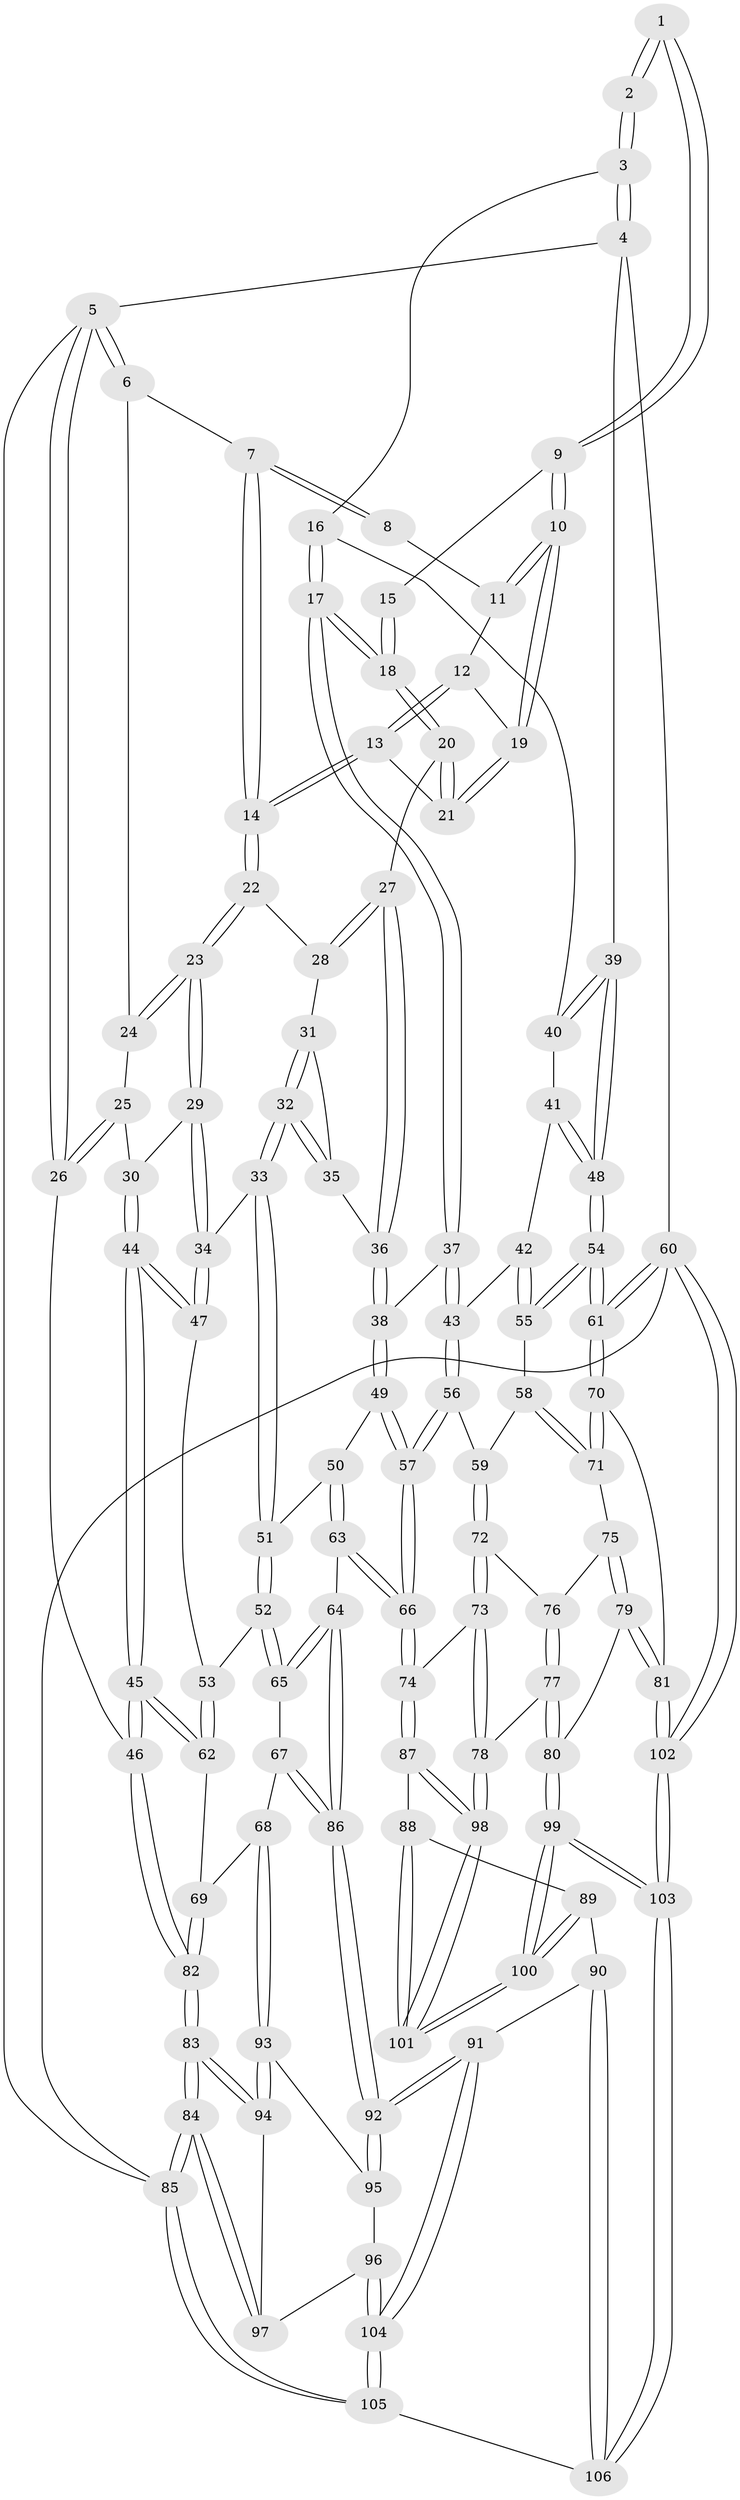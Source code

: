 // Generated by graph-tools (version 1.1) at 2025/11/02/27/25 16:11:59]
// undirected, 106 vertices, 262 edges
graph export_dot {
graph [start="1"]
  node [color=gray90,style=filled];
  1 [pos="+0.6898628599293555+0"];
  2 [pos="+0.804020120020204+0"];
  3 [pos="+0.8522991858507931+0"];
  4 [pos="+1+0"];
  5 [pos="+0+0"];
  6 [pos="+0+0"];
  7 [pos="+0.21031366221633327+0"];
  8 [pos="+0.4280973522667142+0"];
  9 [pos="+0.5937571996447988+0.0516204744593231"];
  10 [pos="+0.5826033906867969+0.0710197585614421"];
  11 [pos="+0.4528698870740149+0"];
  12 [pos="+0.4582486155783699+0.03467826934195481"];
  13 [pos="+0.43874883870061837+0.09426572022930008"];
  14 [pos="+0.37152223643026583+0.15087963861858214"];
  15 [pos="+0.6646143572384422+0.06202567432757632"];
  16 [pos="+0.7475857456259397+0.21862565068992346"];
  17 [pos="+0.7413520806552366+0.22200841000500016"];
  18 [pos="+0.7075720076586066+0.21547703610211116"];
  19 [pos="+0.5802229193293419+0.07856631633425322"];
  20 [pos="+0.6135043190358278+0.2080917947500502"];
  21 [pos="+0.5849582969347413+0.15012244617546713"];
  22 [pos="+0.35206312043451743+0.20305366629691493"];
  23 [pos="+0.3058036168610231+0.21680942910101522"];
  24 [pos="+0.10083647944006241+0"];
  25 [pos="+0.08822391227313789+0.20584681698457277"];
  26 [pos="+0+0.024924517542671436"];
  27 [pos="+0.608358816625758+0.2118688880320457"];
  28 [pos="+0.3687199806978154+0.2134834256657179"];
  29 [pos="+0.28252866127425114+0.2444820212960794"];
  30 [pos="+0.09043075084322154+0.27656113474948374"];
  31 [pos="+0.3911945950341119+0.251711125394474"];
  32 [pos="+0.40459616711367646+0.38950347873705343"];
  33 [pos="+0.39323776453201376+0.41911357794062415"];
  34 [pos="+0.2812225647128675+0.3355688232294515"];
  35 [pos="+0.49366033586282604+0.33048818498877014"];
  36 [pos="+0.5409016241618217+0.33849867650857507"];
  37 [pos="+0.7363539598469043+0.33389018893667854"];
  38 [pos="+0.5559058842380693+0.4114816417523372"];
  39 [pos="+1+0"];
  40 [pos="+0.8135520017527912+0.2254935426776193"];
  41 [pos="+0.9308352948361178+0.3193568960358589"];
  42 [pos="+0.8500682023028188+0.43047978793945285"];
  43 [pos="+0.7679324642371909+0.4714475072730123"];
  44 [pos="+0+0.42876307246371065"];
  45 [pos="+0+0.47026677576058046"];
  46 [pos="+0+0.4730025353440464"];
  47 [pos="+0.2036753226180151+0.4580561419512009"];
  48 [pos="+1+0.3660153992880992"];
  49 [pos="+0.5435788689458155+0.5209906816357596"];
  50 [pos="+0.48039887913802864+0.5304213430299903"];
  51 [pos="+0.41470910309234843+0.5256179841162357"];
  52 [pos="+0.36174501849611224+0.5523043720596034"];
  53 [pos="+0.2950887734102886+0.5409835521067936"];
  54 [pos="+1+0.43405706864441407"];
  55 [pos="+1+0.47881540157990465"];
  56 [pos="+0.7451525323009696+0.5473182331712327"];
  57 [pos="+0.6506767628285571+0.5760816067576388"];
  58 [pos="+0.8395915094378457+0.585161892680339"];
  59 [pos="+0.7746629085881279+0.5664939765822589"];
  60 [pos="+1+1"];
  61 [pos="+1+0.7366870653782976"];
  62 [pos="+0.18796710602551966+0.6508681787477059"];
  63 [pos="+0.4757835645398086+0.7226328175679256"];
  64 [pos="+0.4035084965902219+0.7558102534621945"];
  65 [pos="+0.3560878609556017+0.6819730721673979"];
  66 [pos="+0.6191269487553602+0.7487230434587395"];
  67 [pos="+0.2318355095404759+0.7418972994202857"];
  68 [pos="+0.21305287821293623+0.7501680123171839"];
  69 [pos="+0.18964491672020406+0.6844307336325407"];
  70 [pos="+1+0.7497352145827015"];
  71 [pos="+0.9163362456634702+0.6660871979605377"];
  72 [pos="+0.7908861516266646+0.7029243604811792"];
  73 [pos="+0.784111776983323+0.7212870311099374"];
  74 [pos="+0.6197200481900899+0.7513607897214617"];
  75 [pos="+0.8496405616614396+0.7302920225316389"];
  76 [pos="+0.8277762896384182+0.7285769646260992"];
  77 [pos="+0.8059648649360718+0.8269998137704907"];
  78 [pos="+0.7703595103171202+0.8194001552693027"];
  79 [pos="+0.8684081649133341+0.8434224579108417"];
  80 [pos="+0.8556783937235807+0.8447118886125339"];
  81 [pos="+0.9046021561166477+0.8463574615092962"];
  82 [pos="+0+0.7592762186947994"];
  83 [pos="+0+0.7957607209117307"];
  84 [pos="+0+1"];
  85 [pos="+0+1"];
  86 [pos="+0.4006032538024136+0.7840277016709446"];
  87 [pos="+0.6216208303264655+0.7630624608727788"];
  88 [pos="+0.5961048620409378+0.8028520625496282"];
  89 [pos="+0.5486267361868669+0.8633529059825951"];
  90 [pos="+0.5064300148579791+0.8856049575869275"];
  91 [pos="+0.404395738825121+0.8847697105746896"];
  92 [pos="+0.39520229449601285+0.8600248906512215"];
  93 [pos="+0.21003547492742936+0.7636598481609944"];
  94 [pos="+0.07811032483300279+0.8041854804923543"];
  95 [pos="+0.2194037675654304+0.7805399560016226"];
  96 [pos="+0.20834616460564037+0.9080307990744506"];
  97 [pos="+0.17753210301728156+0.9187609529359753"];
  98 [pos="+0.7315410145987766+0.8260025856128614"];
  99 [pos="+0.7296588084278598+1"];
  100 [pos="+0.7065068965931933+1"];
  101 [pos="+0.708435381137906+0.9774243353727377"];
  102 [pos="+1+1"];
  103 [pos="+0.7390138554272994+1"];
  104 [pos="+0.34696700755793725+0.980069183299454"];
  105 [pos="+0.33866214932341665+1"];
  106 [pos="+0.6296776559540097+1"];
  1 -- 2;
  1 -- 2;
  1 -- 9;
  1 -- 9;
  2 -- 3;
  2 -- 3;
  3 -- 4;
  3 -- 4;
  3 -- 16;
  4 -- 5;
  4 -- 39;
  4 -- 60;
  5 -- 6;
  5 -- 6;
  5 -- 26;
  5 -- 26;
  5 -- 85;
  6 -- 7;
  6 -- 24;
  7 -- 8;
  7 -- 8;
  7 -- 14;
  7 -- 14;
  8 -- 11;
  9 -- 10;
  9 -- 10;
  9 -- 15;
  10 -- 11;
  10 -- 11;
  10 -- 19;
  10 -- 19;
  11 -- 12;
  12 -- 13;
  12 -- 13;
  12 -- 19;
  13 -- 14;
  13 -- 14;
  13 -- 21;
  14 -- 22;
  14 -- 22;
  15 -- 18;
  15 -- 18;
  16 -- 17;
  16 -- 17;
  16 -- 40;
  17 -- 18;
  17 -- 18;
  17 -- 37;
  17 -- 37;
  18 -- 20;
  18 -- 20;
  19 -- 21;
  19 -- 21;
  20 -- 21;
  20 -- 21;
  20 -- 27;
  22 -- 23;
  22 -- 23;
  22 -- 28;
  23 -- 24;
  23 -- 24;
  23 -- 29;
  23 -- 29;
  24 -- 25;
  25 -- 26;
  25 -- 26;
  25 -- 30;
  26 -- 46;
  27 -- 28;
  27 -- 28;
  27 -- 36;
  27 -- 36;
  28 -- 31;
  29 -- 30;
  29 -- 34;
  29 -- 34;
  30 -- 44;
  30 -- 44;
  31 -- 32;
  31 -- 32;
  31 -- 35;
  32 -- 33;
  32 -- 33;
  32 -- 35;
  32 -- 35;
  33 -- 34;
  33 -- 51;
  33 -- 51;
  34 -- 47;
  34 -- 47;
  35 -- 36;
  36 -- 38;
  36 -- 38;
  37 -- 38;
  37 -- 43;
  37 -- 43;
  38 -- 49;
  38 -- 49;
  39 -- 40;
  39 -- 40;
  39 -- 48;
  39 -- 48;
  40 -- 41;
  41 -- 42;
  41 -- 48;
  41 -- 48;
  42 -- 43;
  42 -- 55;
  42 -- 55;
  43 -- 56;
  43 -- 56;
  44 -- 45;
  44 -- 45;
  44 -- 47;
  44 -- 47;
  45 -- 46;
  45 -- 46;
  45 -- 62;
  45 -- 62;
  46 -- 82;
  46 -- 82;
  47 -- 53;
  48 -- 54;
  48 -- 54;
  49 -- 50;
  49 -- 57;
  49 -- 57;
  50 -- 51;
  50 -- 63;
  50 -- 63;
  51 -- 52;
  51 -- 52;
  52 -- 53;
  52 -- 65;
  52 -- 65;
  53 -- 62;
  53 -- 62;
  54 -- 55;
  54 -- 55;
  54 -- 61;
  54 -- 61;
  55 -- 58;
  56 -- 57;
  56 -- 57;
  56 -- 59;
  57 -- 66;
  57 -- 66;
  58 -- 59;
  58 -- 71;
  58 -- 71;
  59 -- 72;
  59 -- 72;
  60 -- 61;
  60 -- 61;
  60 -- 102;
  60 -- 102;
  60 -- 85;
  61 -- 70;
  61 -- 70;
  62 -- 69;
  63 -- 64;
  63 -- 66;
  63 -- 66;
  64 -- 65;
  64 -- 65;
  64 -- 86;
  64 -- 86;
  65 -- 67;
  66 -- 74;
  66 -- 74;
  67 -- 68;
  67 -- 86;
  67 -- 86;
  68 -- 69;
  68 -- 93;
  68 -- 93;
  69 -- 82;
  69 -- 82;
  70 -- 71;
  70 -- 71;
  70 -- 81;
  71 -- 75;
  72 -- 73;
  72 -- 73;
  72 -- 76;
  73 -- 74;
  73 -- 78;
  73 -- 78;
  74 -- 87;
  74 -- 87;
  75 -- 76;
  75 -- 79;
  75 -- 79;
  76 -- 77;
  76 -- 77;
  77 -- 78;
  77 -- 80;
  77 -- 80;
  78 -- 98;
  78 -- 98;
  79 -- 80;
  79 -- 81;
  79 -- 81;
  80 -- 99;
  80 -- 99;
  81 -- 102;
  81 -- 102;
  82 -- 83;
  82 -- 83;
  83 -- 84;
  83 -- 84;
  83 -- 94;
  83 -- 94;
  84 -- 85;
  84 -- 85;
  84 -- 97;
  84 -- 97;
  85 -- 105;
  85 -- 105;
  86 -- 92;
  86 -- 92;
  87 -- 88;
  87 -- 98;
  87 -- 98;
  88 -- 89;
  88 -- 101;
  88 -- 101;
  89 -- 90;
  89 -- 100;
  89 -- 100;
  90 -- 91;
  90 -- 106;
  90 -- 106;
  91 -- 92;
  91 -- 92;
  91 -- 104;
  91 -- 104;
  92 -- 95;
  92 -- 95;
  93 -- 94;
  93 -- 94;
  93 -- 95;
  94 -- 97;
  95 -- 96;
  96 -- 97;
  96 -- 104;
  96 -- 104;
  98 -- 101;
  98 -- 101;
  99 -- 100;
  99 -- 100;
  99 -- 103;
  99 -- 103;
  100 -- 101;
  100 -- 101;
  102 -- 103;
  102 -- 103;
  103 -- 106;
  103 -- 106;
  104 -- 105;
  104 -- 105;
  105 -- 106;
}
